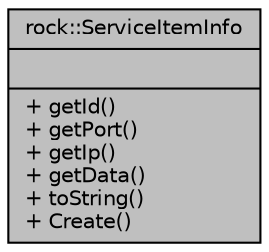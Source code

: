 digraph "rock::ServiceItemInfo"
{
 // LATEX_PDF_SIZE
  edge [fontname="Helvetica",fontsize="10",labelfontname="Helvetica",labelfontsize="10"];
  node [fontname="Helvetica",fontsize="10",shape=record];
  Node1 [label="{rock::ServiceItemInfo\n||+ getId()\l+ getPort()\l+ getIp()\l+ getData()\l+ toString()\l+ Create()\l}",height=0.2,width=0.4,color="black", fillcolor="grey75", style="filled", fontcolor="black",tooltip=" "];
}
